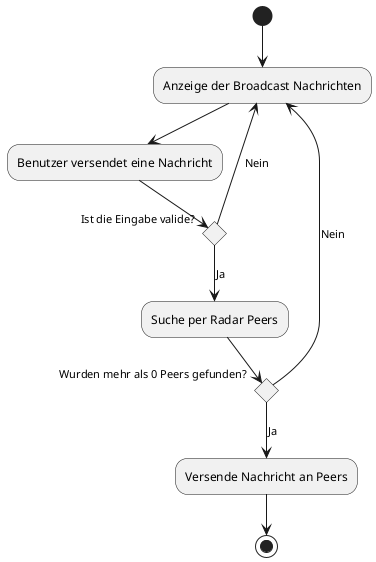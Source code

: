 @startuml
(*)  --> "Anzeige der Broadcast Nachrichten"
--> "Benutzer versendet eine Nachricht"
If "Ist die Eingabe valide?" then
--> [Ja] "Suche per Radar Peers"
if "Wurden mehr als 0 Peers gefunden?" then
--> [Ja] "Versende Nachricht an Peers"
-->(*)
else
--> [Nein] "Anzeige der Broadcast Nachrichten"
Endif
else
-->[Nein] "Anzeige der Broadcast Nachrichten"
Endif

@enduml